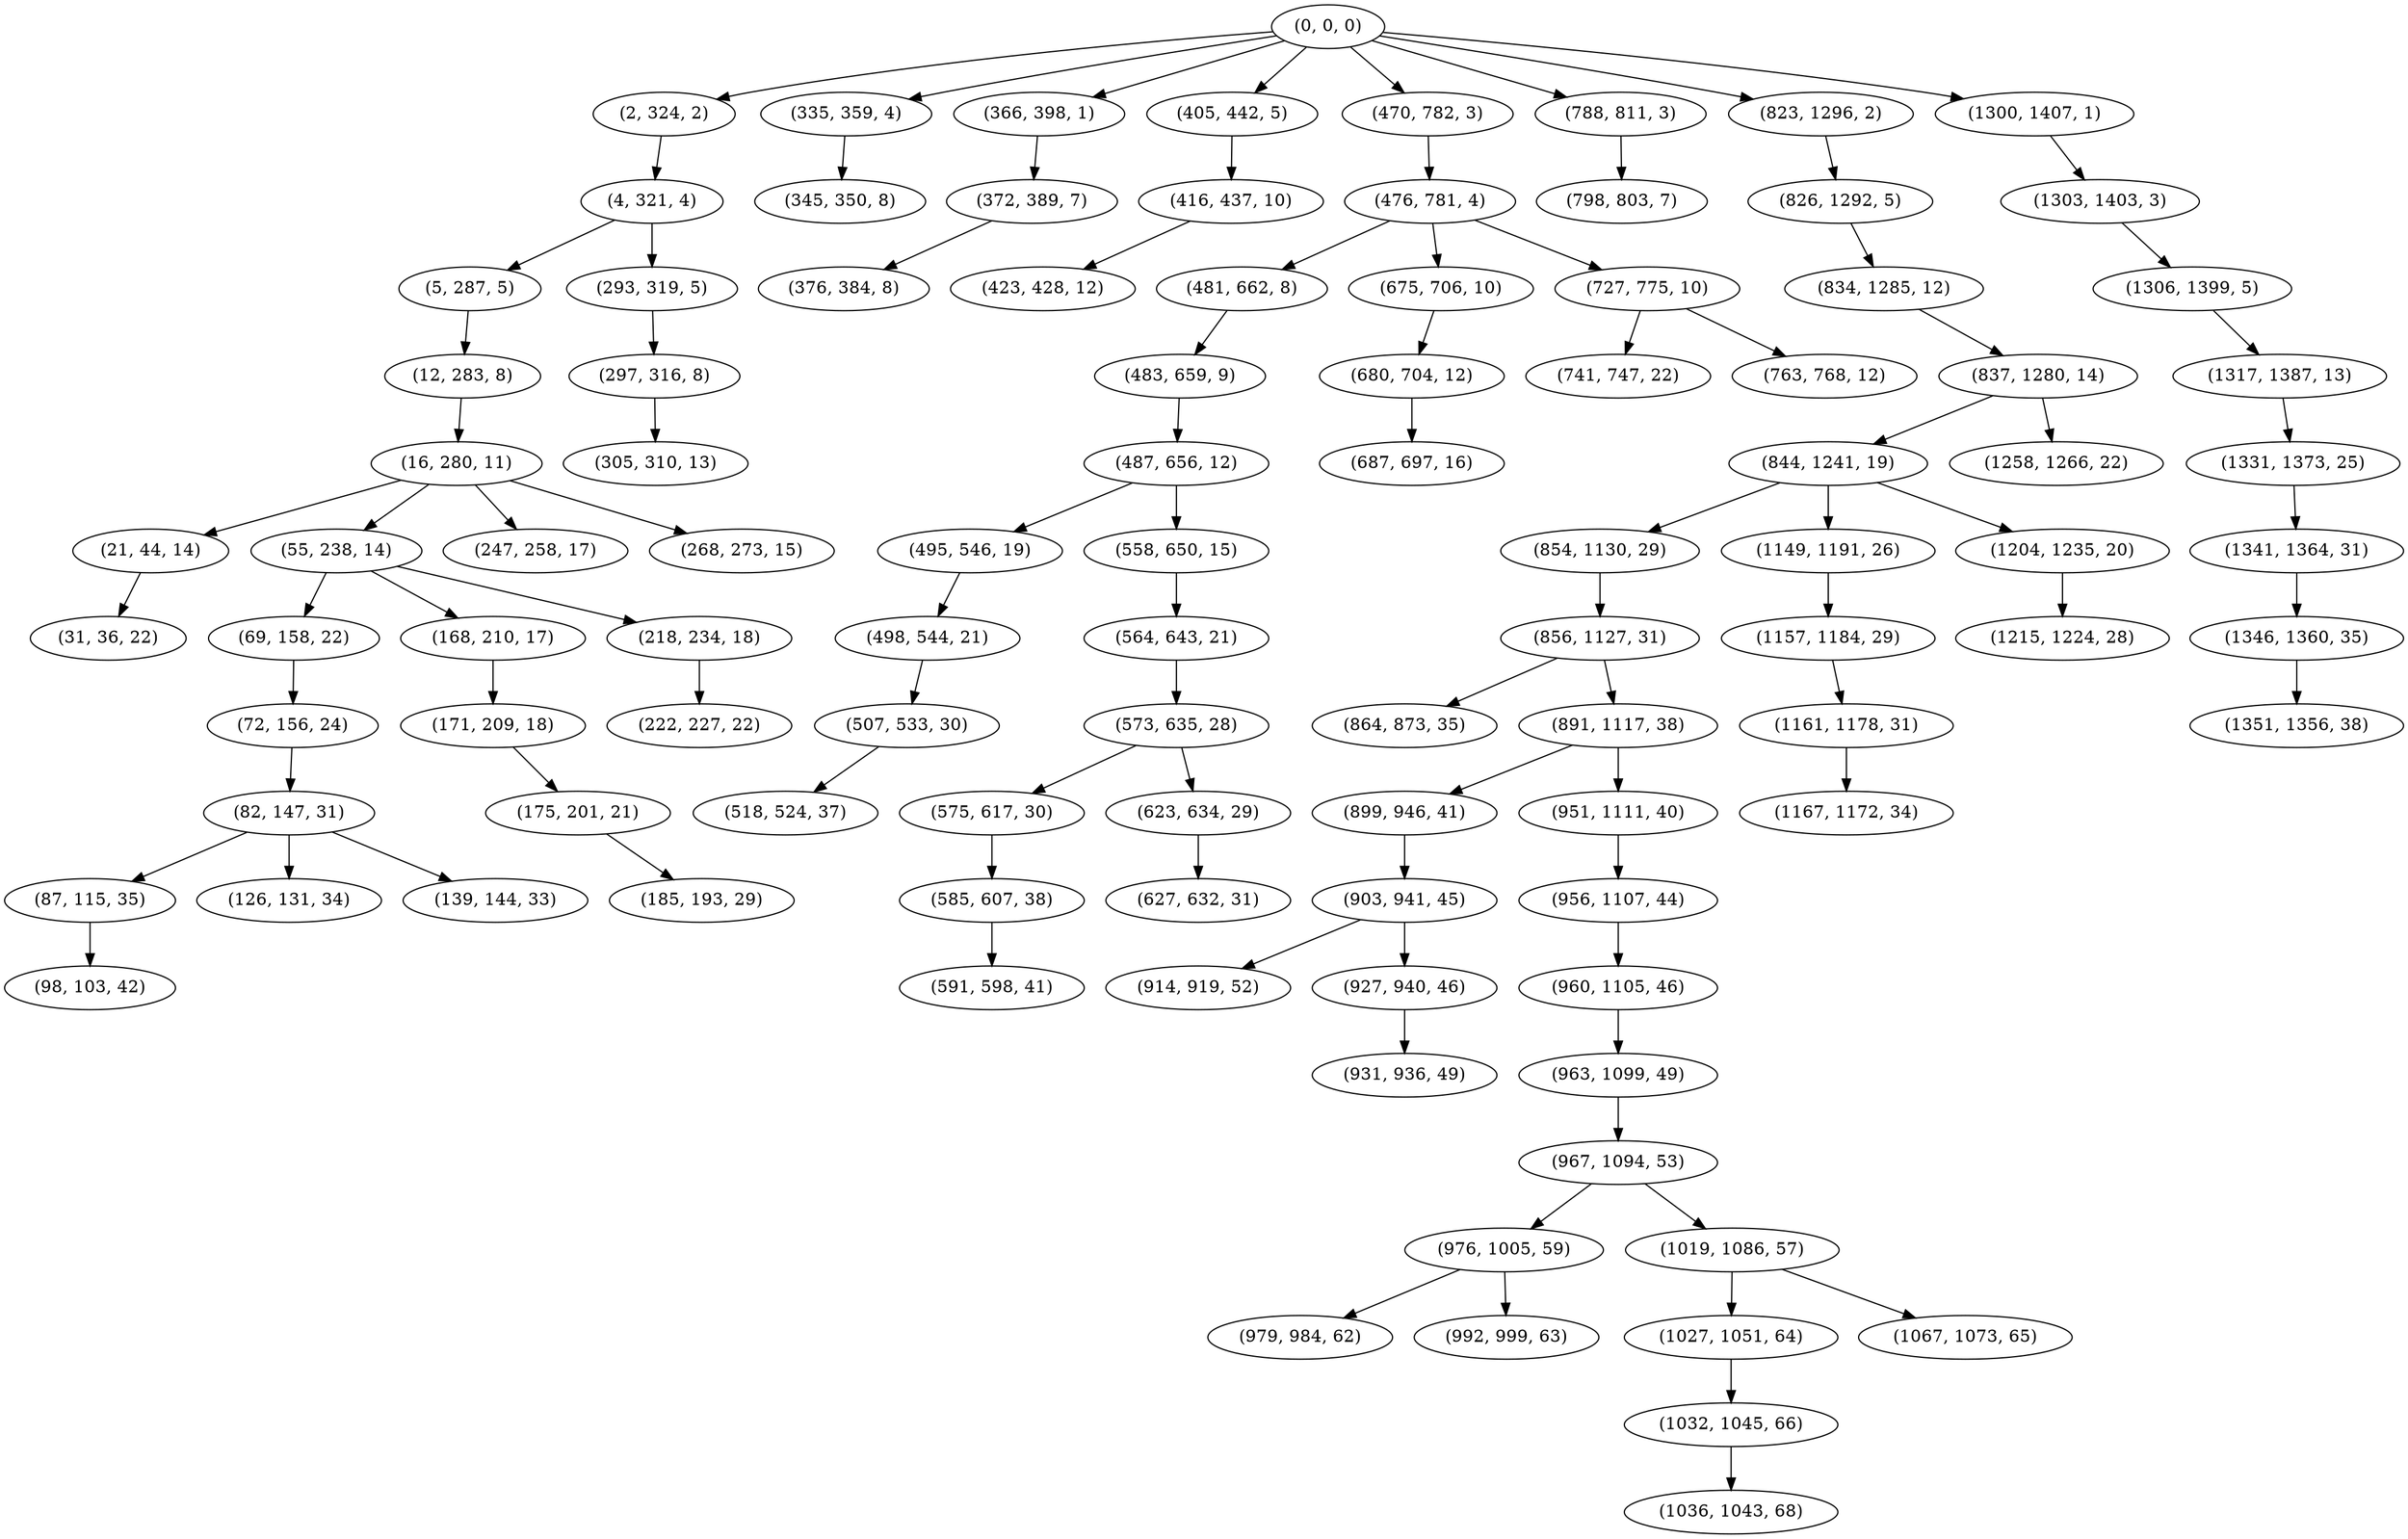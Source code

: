 digraph tree {
    "(0, 0, 0)";
    "(2, 324, 2)";
    "(4, 321, 4)";
    "(5, 287, 5)";
    "(12, 283, 8)";
    "(16, 280, 11)";
    "(21, 44, 14)";
    "(31, 36, 22)";
    "(55, 238, 14)";
    "(69, 158, 22)";
    "(72, 156, 24)";
    "(82, 147, 31)";
    "(87, 115, 35)";
    "(98, 103, 42)";
    "(126, 131, 34)";
    "(139, 144, 33)";
    "(168, 210, 17)";
    "(171, 209, 18)";
    "(175, 201, 21)";
    "(185, 193, 29)";
    "(218, 234, 18)";
    "(222, 227, 22)";
    "(247, 258, 17)";
    "(268, 273, 15)";
    "(293, 319, 5)";
    "(297, 316, 8)";
    "(305, 310, 13)";
    "(335, 359, 4)";
    "(345, 350, 8)";
    "(366, 398, 1)";
    "(372, 389, 7)";
    "(376, 384, 8)";
    "(405, 442, 5)";
    "(416, 437, 10)";
    "(423, 428, 12)";
    "(470, 782, 3)";
    "(476, 781, 4)";
    "(481, 662, 8)";
    "(483, 659, 9)";
    "(487, 656, 12)";
    "(495, 546, 19)";
    "(498, 544, 21)";
    "(507, 533, 30)";
    "(518, 524, 37)";
    "(558, 650, 15)";
    "(564, 643, 21)";
    "(573, 635, 28)";
    "(575, 617, 30)";
    "(585, 607, 38)";
    "(591, 598, 41)";
    "(623, 634, 29)";
    "(627, 632, 31)";
    "(675, 706, 10)";
    "(680, 704, 12)";
    "(687, 697, 16)";
    "(727, 775, 10)";
    "(741, 747, 22)";
    "(763, 768, 12)";
    "(788, 811, 3)";
    "(798, 803, 7)";
    "(823, 1296, 2)";
    "(826, 1292, 5)";
    "(834, 1285, 12)";
    "(837, 1280, 14)";
    "(844, 1241, 19)";
    "(854, 1130, 29)";
    "(856, 1127, 31)";
    "(864, 873, 35)";
    "(891, 1117, 38)";
    "(899, 946, 41)";
    "(903, 941, 45)";
    "(914, 919, 52)";
    "(927, 940, 46)";
    "(931, 936, 49)";
    "(951, 1111, 40)";
    "(956, 1107, 44)";
    "(960, 1105, 46)";
    "(963, 1099, 49)";
    "(967, 1094, 53)";
    "(976, 1005, 59)";
    "(979, 984, 62)";
    "(992, 999, 63)";
    "(1019, 1086, 57)";
    "(1027, 1051, 64)";
    "(1032, 1045, 66)";
    "(1036, 1043, 68)";
    "(1067, 1073, 65)";
    "(1149, 1191, 26)";
    "(1157, 1184, 29)";
    "(1161, 1178, 31)";
    "(1167, 1172, 34)";
    "(1204, 1235, 20)";
    "(1215, 1224, 28)";
    "(1258, 1266, 22)";
    "(1300, 1407, 1)";
    "(1303, 1403, 3)";
    "(1306, 1399, 5)";
    "(1317, 1387, 13)";
    "(1331, 1373, 25)";
    "(1341, 1364, 31)";
    "(1346, 1360, 35)";
    "(1351, 1356, 38)";
    "(0, 0, 0)" -> "(2, 324, 2)";
    "(0, 0, 0)" -> "(335, 359, 4)";
    "(0, 0, 0)" -> "(366, 398, 1)";
    "(0, 0, 0)" -> "(405, 442, 5)";
    "(0, 0, 0)" -> "(470, 782, 3)";
    "(0, 0, 0)" -> "(788, 811, 3)";
    "(0, 0, 0)" -> "(823, 1296, 2)";
    "(0, 0, 0)" -> "(1300, 1407, 1)";
    "(2, 324, 2)" -> "(4, 321, 4)";
    "(4, 321, 4)" -> "(5, 287, 5)";
    "(4, 321, 4)" -> "(293, 319, 5)";
    "(5, 287, 5)" -> "(12, 283, 8)";
    "(12, 283, 8)" -> "(16, 280, 11)";
    "(16, 280, 11)" -> "(21, 44, 14)";
    "(16, 280, 11)" -> "(55, 238, 14)";
    "(16, 280, 11)" -> "(247, 258, 17)";
    "(16, 280, 11)" -> "(268, 273, 15)";
    "(21, 44, 14)" -> "(31, 36, 22)";
    "(55, 238, 14)" -> "(69, 158, 22)";
    "(55, 238, 14)" -> "(168, 210, 17)";
    "(55, 238, 14)" -> "(218, 234, 18)";
    "(69, 158, 22)" -> "(72, 156, 24)";
    "(72, 156, 24)" -> "(82, 147, 31)";
    "(82, 147, 31)" -> "(87, 115, 35)";
    "(82, 147, 31)" -> "(126, 131, 34)";
    "(82, 147, 31)" -> "(139, 144, 33)";
    "(87, 115, 35)" -> "(98, 103, 42)";
    "(168, 210, 17)" -> "(171, 209, 18)";
    "(171, 209, 18)" -> "(175, 201, 21)";
    "(175, 201, 21)" -> "(185, 193, 29)";
    "(218, 234, 18)" -> "(222, 227, 22)";
    "(293, 319, 5)" -> "(297, 316, 8)";
    "(297, 316, 8)" -> "(305, 310, 13)";
    "(335, 359, 4)" -> "(345, 350, 8)";
    "(366, 398, 1)" -> "(372, 389, 7)";
    "(372, 389, 7)" -> "(376, 384, 8)";
    "(405, 442, 5)" -> "(416, 437, 10)";
    "(416, 437, 10)" -> "(423, 428, 12)";
    "(470, 782, 3)" -> "(476, 781, 4)";
    "(476, 781, 4)" -> "(481, 662, 8)";
    "(476, 781, 4)" -> "(675, 706, 10)";
    "(476, 781, 4)" -> "(727, 775, 10)";
    "(481, 662, 8)" -> "(483, 659, 9)";
    "(483, 659, 9)" -> "(487, 656, 12)";
    "(487, 656, 12)" -> "(495, 546, 19)";
    "(487, 656, 12)" -> "(558, 650, 15)";
    "(495, 546, 19)" -> "(498, 544, 21)";
    "(498, 544, 21)" -> "(507, 533, 30)";
    "(507, 533, 30)" -> "(518, 524, 37)";
    "(558, 650, 15)" -> "(564, 643, 21)";
    "(564, 643, 21)" -> "(573, 635, 28)";
    "(573, 635, 28)" -> "(575, 617, 30)";
    "(573, 635, 28)" -> "(623, 634, 29)";
    "(575, 617, 30)" -> "(585, 607, 38)";
    "(585, 607, 38)" -> "(591, 598, 41)";
    "(623, 634, 29)" -> "(627, 632, 31)";
    "(675, 706, 10)" -> "(680, 704, 12)";
    "(680, 704, 12)" -> "(687, 697, 16)";
    "(727, 775, 10)" -> "(741, 747, 22)";
    "(727, 775, 10)" -> "(763, 768, 12)";
    "(788, 811, 3)" -> "(798, 803, 7)";
    "(823, 1296, 2)" -> "(826, 1292, 5)";
    "(826, 1292, 5)" -> "(834, 1285, 12)";
    "(834, 1285, 12)" -> "(837, 1280, 14)";
    "(837, 1280, 14)" -> "(844, 1241, 19)";
    "(837, 1280, 14)" -> "(1258, 1266, 22)";
    "(844, 1241, 19)" -> "(854, 1130, 29)";
    "(844, 1241, 19)" -> "(1149, 1191, 26)";
    "(844, 1241, 19)" -> "(1204, 1235, 20)";
    "(854, 1130, 29)" -> "(856, 1127, 31)";
    "(856, 1127, 31)" -> "(864, 873, 35)";
    "(856, 1127, 31)" -> "(891, 1117, 38)";
    "(891, 1117, 38)" -> "(899, 946, 41)";
    "(891, 1117, 38)" -> "(951, 1111, 40)";
    "(899, 946, 41)" -> "(903, 941, 45)";
    "(903, 941, 45)" -> "(914, 919, 52)";
    "(903, 941, 45)" -> "(927, 940, 46)";
    "(927, 940, 46)" -> "(931, 936, 49)";
    "(951, 1111, 40)" -> "(956, 1107, 44)";
    "(956, 1107, 44)" -> "(960, 1105, 46)";
    "(960, 1105, 46)" -> "(963, 1099, 49)";
    "(963, 1099, 49)" -> "(967, 1094, 53)";
    "(967, 1094, 53)" -> "(976, 1005, 59)";
    "(967, 1094, 53)" -> "(1019, 1086, 57)";
    "(976, 1005, 59)" -> "(979, 984, 62)";
    "(976, 1005, 59)" -> "(992, 999, 63)";
    "(1019, 1086, 57)" -> "(1027, 1051, 64)";
    "(1019, 1086, 57)" -> "(1067, 1073, 65)";
    "(1027, 1051, 64)" -> "(1032, 1045, 66)";
    "(1032, 1045, 66)" -> "(1036, 1043, 68)";
    "(1149, 1191, 26)" -> "(1157, 1184, 29)";
    "(1157, 1184, 29)" -> "(1161, 1178, 31)";
    "(1161, 1178, 31)" -> "(1167, 1172, 34)";
    "(1204, 1235, 20)" -> "(1215, 1224, 28)";
    "(1300, 1407, 1)" -> "(1303, 1403, 3)";
    "(1303, 1403, 3)" -> "(1306, 1399, 5)";
    "(1306, 1399, 5)" -> "(1317, 1387, 13)";
    "(1317, 1387, 13)" -> "(1331, 1373, 25)";
    "(1331, 1373, 25)" -> "(1341, 1364, 31)";
    "(1341, 1364, 31)" -> "(1346, 1360, 35)";
    "(1346, 1360, 35)" -> "(1351, 1356, 38)";
}

